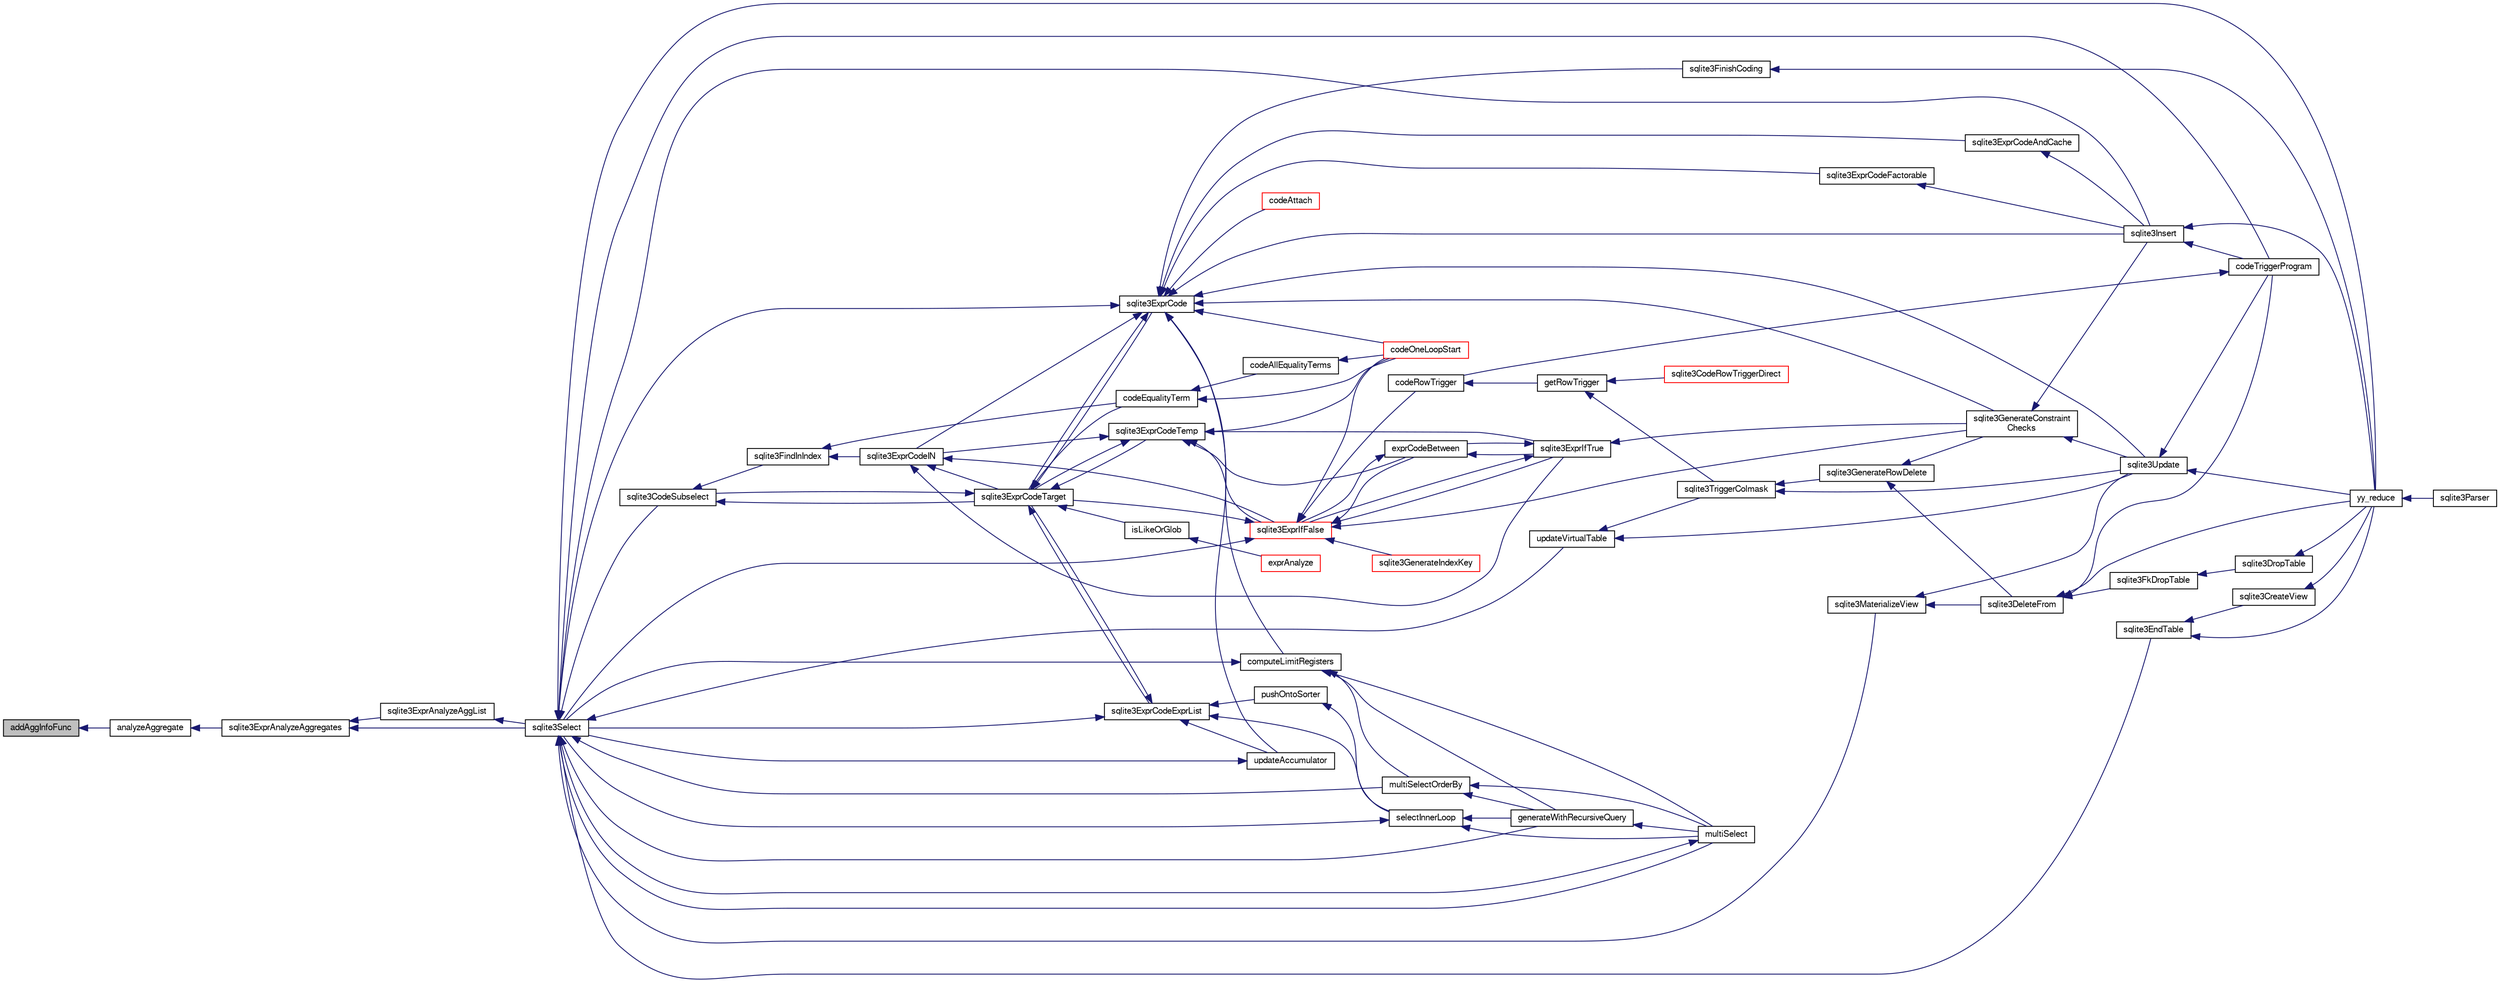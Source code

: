 digraph "addAggInfoFunc"
{
  edge [fontname="FreeSans",fontsize="10",labelfontname="FreeSans",labelfontsize="10"];
  node [fontname="FreeSans",fontsize="10",shape=record];
  rankdir="LR";
  Node2525 [label="addAggInfoFunc",height=0.2,width=0.4,color="black", fillcolor="grey75", style="filled", fontcolor="black"];
  Node2525 -> Node2526 [dir="back",color="midnightblue",fontsize="10",style="solid",fontname="FreeSans"];
  Node2526 [label="analyzeAggregate",height=0.2,width=0.4,color="black", fillcolor="white", style="filled",URL="$sqlite3_8c.html#a6b02b8b5e691498db3c59afbf9322585"];
  Node2526 -> Node2527 [dir="back",color="midnightblue",fontsize="10",style="solid",fontname="FreeSans"];
  Node2527 [label="sqlite3ExprAnalyzeAggregates",height=0.2,width=0.4,color="black", fillcolor="white", style="filled",URL="$sqlite3_8c.html#a37993a67d19990d8bb9bd8bb93d3eee6"];
  Node2527 -> Node2528 [dir="back",color="midnightblue",fontsize="10",style="solid",fontname="FreeSans"];
  Node2528 [label="sqlite3ExprAnalyzeAggList",height=0.2,width=0.4,color="black", fillcolor="white", style="filled",URL="$sqlite3_8c.html#ad2faad4ff685aea8e3fbf839b8fb95a2"];
  Node2528 -> Node2529 [dir="back",color="midnightblue",fontsize="10",style="solid",fontname="FreeSans"];
  Node2529 [label="sqlite3Select",height=0.2,width=0.4,color="black", fillcolor="white", style="filled",URL="$sqlite3_8c.html#a2465ee8c956209ba4b272477b7c21a45"];
  Node2529 -> Node2530 [dir="back",color="midnightblue",fontsize="10",style="solid",fontname="FreeSans"];
  Node2530 [label="sqlite3CodeSubselect",height=0.2,width=0.4,color="black", fillcolor="white", style="filled",URL="$sqlite3_8c.html#aa69b46d2204a1d1b110107a1be12ee0c"];
  Node2530 -> Node2531 [dir="back",color="midnightblue",fontsize="10",style="solid",fontname="FreeSans"];
  Node2531 [label="sqlite3FindInIndex",height=0.2,width=0.4,color="black", fillcolor="white", style="filled",URL="$sqlite3_8c.html#af7d8c56ab0231f44bb5f87b3fafeffb2"];
  Node2531 -> Node2532 [dir="back",color="midnightblue",fontsize="10",style="solid",fontname="FreeSans"];
  Node2532 [label="sqlite3ExprCodeIN",height=0.2,width=0.4,color="black", fillcolor="white", style="filled",URL="$sqlite3_8c.html#ad9cf4f5b5ffb90c24a4a0900c8626193"];
  Node2532 -> Node2533 [dir="back",color="midnightblue",fontsize="10",style="solid",fontname="FreeSans"];
  Node2533 [label="sqlite3ExprCodeTarget",height=0.2,width=0.4,color="black", fillcolor="white", style="filled",URL="$sqlite3_8c.html#a4f308397a0a3ed299ed31aaa1ae2a293"];
  Node2533 -> Node2530 [dir="back",color="midnightblue",fontsize="10",style="solid",fontname="FreeSans"];
  Node2533 -> Node2534 [dir="back",color="midnightblue",fontsize="10",style="solid",fontname="FreeSans"];
  Node2534 [label="sqlite3ExprCodeTemp",height=0.2,width=0.4,color="black", fillcolor="white", style="filled",URL="$sqlite3_8c.html#a3bc5c1ccb3c5851847e2aeb4a84ae1fc"];
  Node2534 -> Node2532 [dir="back",color="midnightblue",fontsize="10",style="solid",fontname="FreeSans"];
  Node2534 -> Node2533 [dir="back",color="midnightblue",fontsize="10",style="solid",fontname="FreeSans"];
  Node2534 -> Node2535 [dir="back",color="midnightblue",fontsize="10",style="solid",fontname="FreeSans"];
  Node2535 [label="exprCodeBetween",height=0.2,width=0.4,color="black", fillcolor="white", style="filled",URL="$sqlite3_8c.html#abd053493214542bca8f406f42145d173"];
  Node2535 -> Node2536 [dir="back",color="midnightblue",fontsize="10",style="solid",fontname="FreeSans"];
  Node2536 [label="sqlite3ExprIfTrue",height=0.2,width=0.4,color="black", fillcolor="white", style="filled",URL="$sqlite3_8c.html#ad93a55237c23e1b743ab1f59df1a1444"];
  Node2536 -> Node2535 [dir="back",color="midnightblue",fontsize="10",style="solid",fontname="FreeSans"];
  Node2536 -> Node2537 [dir="back",color="midnightblue",fontsize="10",style="solid",fontname="FreeSans"];
  Node2537 [label="sqlite3ExprIfFalse",height=0.2,width=0.4,color="red", fillcolor="white", style="filled",URL="$sqlite3_8c.html#af97ecccb5d56e321e118414b08f65b71"];
  Node2537 -> Node2533 [dir="back",color="midnightblue",fontsize="10",style="solid",fontname="FreeSans"];
  Node2537 -> Node2535 [dir="back",color="midnightblue",fontsize="10",style="solid",fontname="FreeSans"];
  Node2537 -> Node2536 [dir="back",color="midnightblue",fontsize="10",style="solid",fontname="FreeSans"];
  Node2537 -> Node2538 [dir="back",color="midnightblue",fontsize="10",style="solid",fontname="FreeSans"];
  Node2538 [label="sqlite3GenerateIndexKey",height=0.2,width=0.4,color="red", fillcolor="white", style="filled",URL="$sqlite3_8c.html#ab85ac93d5c5e6760f45f07897be7f272"];
  Node2537 -> Node2564 [dir="back",color="midnightblue",fontsize="10",style="solid",fontname="FreeSans"];
  Node2564 [label="sqlite3GenerateConstraint\lChecks",height=0.2,width=0.4,color="black", fillcolor="white", style="filled",URL="$sqlite3_8c.html#aef639c1e6a0c0a67ca6e7690ad931bd2"];
  Node2564 -> Node2562 [dir="back",color="midnightblue",fontsize="10",style="solid",fontname="FreeSans"];
  Node2562 [label="sqlite3Insert",height=0.2,width=0.4,color="black", fillcolor="white", style="filled",URL="$sqlite3_8c.html#a5b17c9c2000bae6bdff8e6be48d7dc2b"];
  Node2562 -> Node2555 [dir="back",color="midnightblue",fontsize="10",style="solid",fontname="FreeSans"];
  Node2555 [label="codeTriggerProgram",height=0.2,width=0.4,color="black", fillcolor="white", style="filled",URL="$sqlite3_8c.html#a120801f59d9281d201d2ff4b2606836e"];
  Node2555 -> Node2556 [dir="back",color="midnightblue",fontsize="10",style="solid",fontname="FreeSans"];
  Node2556 [label="codeRowTrigger",height=0.2,width=0.4,color="black", fillcolor="white", style="filled",URL="$sqlite3_8c.html#a463cea5aaaf388b560b206570a0022fc"];
  Node2556 -> Node2557 [dir="back",color="midnightblue",fontsize="10",style="solid",fontname="FreeSans"];
  Node2557 [label="getRowTrigger",height=0.2,width=0.4,color="black", fillcolor="white", style="filled",URL="$sqlite3_8c.html#a69626ef20b540d1a2b19cf56f3f45689"];
  Node2557 -> Node2558 [dir="back",color="midnightblue",fontsize="10",style="solid",fontname="FreeSans"];
  Node2558 [label="sqlite3CodeRowTriggerDirect",height=0.2,width=0.4,color="red", fillcolor="white", style="filled",URL="$sqlite3_8c.html#ad92829f9001bcf89a0299dad5a48acd4"];
  Node2557 -> Node2563 [dir="back",color="midnightblue",fontsize="10",style="solid",fontname="FreeSans"];
  Node2563 [label="sqlite3TriggerColmask",height=0.2,width=0.4,color="black", fillcolor="white", style="filled",URL="$sqlite3_8c.html#acace8e99e37ae5e84ea03c65e820c540"];
  Node2563 -> Node2551 [dir="back",color="midnightblue",fontsize="10",style="solid",fontname="FreeSans"];
  Node2551 [label="sqlite3GenerateRowDelete",height=0.2,width=0.4,color="black", fillcolor="white", style="filled",URL="$sqlite3_8c.html#a2c76cbf3027fc18fdbb8cb4cd96b77d9"];
  Node2551 -> Node2552 [dir="back",color="midnightblue",fontsize="10",style="solid",fontname="FreeSans"];
  Node2552 [label="sqlite3DeleteFrom",height=0.2,width=0.4,color="black", fillcolor="white", style="filled",URL="$sqlite3_8c.html#ab9b4b45349188b49eabb23f94608a091"];
  Node2552 -> Node2553 [dir="back",color="midnightblue",fontsize="10",style="solid",fontname="FreeSans"];
  Node2553 [label="sqlite3FkDropTable",height=0.2,width=0.4,color="black", fillcolor="white", style="filled",URL="$sqlite3_8c.html#a1218c6fc74e89152ceaa4760e82f5ef9"];
  Node2553 -> Node2554 [dir="back",color="midnightblue",fontsize="10",style="solid",fontname="FreeSans"];
  Node2554 [label="sqlite3DropTable",height=0.2,width=0.4,color="black", fillcolor="white", style="filled",URL="$sqlite3_8c.html#a5534f77364b5568783c0e50db3c9defb"];
  Node2554 -> Node2542 [dir="back",color="midnightblue",fontsize="10",style="solid",fontname="FreeSans"];
  Node2542 [label="yy_reduce",height=0.2,width=0.4,color="black", fillcolor="white", style="filled",URL="$sqlite3_8c.html#a7c419a9b25711c666a9a2449ef377f14"];
  Node2542 -> Node2543 [dir="back",color="midnightblue",fontsize="10",style="solid",fontname="FreeSans"];
  Node2543 [label="sqlite3Parser",height=0.2,width=0.4,color="black", fillcolor="white", style="filled",URL="$sqlite3_8c.html#a0327d71a5fabe0b6a343d78a2602e72a"];
  Node2552 -> Node2555 [dir="back",color="midnightblue",fontsize="10",style="solid",fontname="FreeSans"];
  Node2552 -> Node2542 [dir="back",color="midnightblue",fontsize="10",style="solid",fontname="FreeSans"];
  Node2551 -> Node2564 [dir="back",color="midnightblue",fontsize="10",style="solid",fontname="FreeSans"];
  Node2563 -> Node2560 [dir="back",color="midnightblue",fontsize="10",style="solid",fontname="FreeSans"];
  Node2560 [label="sqlite3Update",height=0.2,width=0.4,color="black", fillcolor="white", style="filled",URL="$sqlite3_8c.html#ac5aa67c46e8cc8174566fabe6809fafa"];
  Node2560 -> Node2555 [dir="back",color="midnightblue",fontsize="10",style="solid",fontname="FreeSans"];
  Node2560 -> Node2542 [dir="back",color="midnightblue",fontsize="10",style="solid",fontname="FreeSans"];
  Node2562 -> Node2542 [dir="back",color="midnightblue",fontsize="10",style="solid",fontname="FreeSans"];
  Node2564 -> Node2560 [dir="back",color="midnightblue",fontsize="10",style="solid",fontname="FreeSans"];
  Node2537 -> Node2529 [dir="back",color="midnightblue",fontsize="10",style="solid",fontname="FreeSans"];
  Node2537 -> Node2556 [dir="back",color="midnightblue",fontsize="10",style="solid",fontname="FreeSans"];
  Node2537 -> Node2570 [dir="back",color="midnightblue",fontsize="10",style="solid",fontname="FreeSans"];
  Node2570 [label="codeOneLoopStart",height=0.2,width=0.4,color="red", fillcolor="white", style="filled",URL="$sqlite3_8c.html#aa868875120b151c169cc79139ed6e008"];
  Node2536 -> Node2564 [dir="back",color="midnightblue",fontsize="10",style="solid",fontname="FreeSans"];
  Node2535 -> Node2537 [dir="back",color="midnightblue",fontsize="10",style="solid",fontname="FreeSans"];
  Node2534 -> Node2536 [dir="back",color="midnightblue",fontsize="10",style="solid",fontname="FreeSans"];
  Node2534 -> Node2537 [dir="back",color="midnightblue",fontsize="10",style="solid",fontname="FreeSans"];
  Node2534 -> Node2570 [dir="back",color="midnightblue",fontsize="10",style="solid",fontname="FreeSans"];
  Node2533 -> Node2571 [dir="back",color="midnightblue",fontsize="10",style="solid",fontname="FreeSans"];
  Node2571 [label="sqlite3ExprCode",height=0.2,width=0.4,color="black", fillcolor="white", style="filled",URL="$sqlite3_8c.html#a75f270fb0b111b86924cca4ea507b417"];
  Node2571 -> Node2532 [dir="back",color="midnightblue",fontsize="10",style="solid",fontname="FreeSans"];
  Node2571 -> Node2533 [dir="back",color="midnightblue",fontsize="10",style="solid",fontname="FreeSans"];
  Node2571 -> Node2572 [dir="back",color="midnightblue",fontsize="10",style="solid",fontname="FreeSans"];
  Node2572 [label="sqlite3ExprCodeFactorable",height=0.2,width=0.4,color="black", fillcolor="white", style="filled",URL="$sqlite3_8c.html#a843f7fd58eec5a683c1fd8435fcd1e84"];
  Node2572 -> Node2562 [dir="back",color="midnightblue",fontsize="10",style="solid",fontname="FreeSans"];
  Node2571 -> Node2573 [dir="back",color="midnightblue",fontsize="10",style="solid",fontname="FreeSans"];
  Node2573 [label="sqlite3ExprCodeAndCache",height=0.2,width=0.4,color="black", fillcolor="white", style="filled",URL="$sqlite3_8c.html#ae3e46527d9b7fc9cb9236d21a5e6b1d8"];
  Node2573 -> Node2562 [dir="back",color="midnightblue",fontsize="10",style="solid",fontname="FreeSans"];
  Node2571 -> Node2574 [dir="back",color="midnightblue",fontsize="10",style="solid",fontname="FreeSans"];
  Node2574 [label="codeAttach",height=0.2,width=0.4,color="red", fillcolor="white", style="filled",URL="$sqlite3_8c.html#ade4e9e30d828a19c191fdcb098676d5b"];
  Node2571 -> Node2577 [dir="back",color="midnightblue",fontsize="10",style="solid",fontname="FreeSans"];
  Node2577 [label="sqlite3FinishCoding",height=0.2,width=0.4,color="black", fillcolor="white", style="filled",URL="$sqlite3_8c.html#a651bc5b446c276c092705856d995b278"];
  Node2577 -> Node2542 [dir="back",color="midnightblue",fontsize="10",style="solid",fontname="FreeSans"];
  Node2571 -> Node2562 [dir="back",color="midnightblue",fontsize="10",style="solid",fontname="FreeSans"];
  Node2571 -> Node2564 [dir="back",color="midnightblue",fontsize="10",style="solid",fontname="FreeSans"];
  Node2571 -> Node2578 [dir="back",color="midnightblue",fontsize="10",style="solid",fontname="FreeSans"];
  Node2578 [label="computeLimitRegisters",height=0.2,width=0.4,color="black", fillcolor="white", style="filled",URL="$sqlite3_8c.html#ae9d37055e4905929b6f6cda5461e2f37"];
  Node2578 -> Node2579 [dir="back",color="midnightblue",fontsize="10",style="solid",fontname="FreeSans"];
  Node2579 [label="generateWithRecursiveQuery",height=0.2,width=0.4,color="black", fillcolor="white", style="filled",URL="$sqlite3_8c.html#ade2c3663fa9c3b9676507984b9483942"];
  Node2579 -> Node2580 [dir="back",color="midnightblue",fontsize="10",style="solid",fontname="FreeSans"];
  Node2580 [label="multiSelect",height=0.2,width=0.4,color="black", fillcolor="white", style="filled",URL="$sqlite3_8c.html#a6456c61f3d9b2389738753cedfa24fa7"];
  Node2580 -> Node2529 [dir="back",color="midnightblue",fontsize="10",style="solid",fontname="FreeSans"];
  Node2578 -> Node2580 [dir="back",color="midnightblue",fontsize="10",style="solid",fontname="FreeSans"];
  Node2578 -> Node2581 [dir="back",color="midnightblue",fontsize="10",style="solid",fontname="FreeSans"];
  Node2581 [label="multiSelectOrderBy",height=0.2,width=0.4,color="black", fillcolor="white", style="filled",URL="$sqlite3_8c.html#afcdb8488c6f4dfdadaf9f04bca35b808"];
  Node2581 -> Node2579 [dir="back",color="midnightblue",fontsize="10",style="solid",fontname="FreeSans"];
  Node2581 -> Node2580 [dir="back",color="midnightblue",fontsize="10",style="solid",fontname="FreeSans"];
  Node2578 -> Node2529 [dir="back",color="midnightblue",fontsize="10",style="solid",fontname="FreeSans"];
  Node2571 -> Node2582 [dir="back",color="midnightblue",fontsize="10",style="solid",fontname="FreeSans"];
  Node2582 [label="updateAccumulator",height=0.2,width=0.4,color="black", fillcolor="white", style="filled",URL="$sqlite3_8c.html#a1681660dd3ecd50c8727d6e56a537bd9"];
  Node2582 -> Node2529 [dir="back",color="midnightblue",fontsize="10",style="solid",fontname="FreeSans"];
  Node2571 -> Node2529 [dir="back",color="midnightblue",fontsize="10",style="solid",fontname="FreeSans"];
  Node2571 -> Node2560 [dir="back",color="midnightblue",fontsize="10",style="solid",fontname="FreeSans"];
  Node2571 -> Node2570 [dir="back",color="midnightblue",fontsize="10",style="solid",fontname="FreeSans"];
  Node2533 -> Node2583 [dir="back",color="midnightblue",fontsize="10",style="solid",fontname="FreeSans"];
  Node2583 [label="sqlite3ExprCodeExprList",height=0.2,width=0.4,color="black", fillcolor="white", style="filled",URL="$sqlite3_8c.html#a05b2b3dc3de7565de24eb3a2ff4e9566"];
  Node2583 -> Node2533 [dir="back",color="midnightblue",fontsize="10",style="solid",fontname="FreeSans"];
  Node2583 -> Node2584 [dir="back",color="midnightblue",fontsize="10",style="solid",fontname="FreeSans"];
  Node2584 [label="pushOntoSorter",height=0.2,width=0.4,color="black", fillcolor="white", style="filled",URL="$sqlite3_8c.html#a4555397beb584a386e7739cf022a6651"];
  Node2584 -> Node2585 [dir="back",color="midnightblue",fontsize="10",style="solid",fontname="FreeSans"];
  Node2585 [label="selectInnerLoop",height=0.2,width=0.4,color="black", fillcolor="white", style="filled",URL="$sqlite3_8c.html#ababe0933661ebe67eb0e6074bb1fd411"];
  Node2585 -> Node2579 [dir="back",color="midnightblue",fontsize="10",style="solid",fontname="FreeSans"];
  Node2585 -> Node2580 [dir="back",color="midnightblue",fontsize="10",style="solid",fontname="FreeSans"];
  Node2585 -> Node2529 [dir="back",color="midnightblue",fontsize="10",style="solid",fontname="FreeSans"];
  Node2583 -> Node2585 [dir="back",color="midnightblue",fontsize="10",style="solid",fontname="FreeSans"];
  Node2583 -> Node2582 [dir="back",color="midnightblue",fontsize="10",style="solid",fontname="FreeSans"];
  Node2583 -> Node2529 [dir="back",color="midnightblue",fontsize="10",style="solid",fontname="FreeSans"];
  Node2533 -> Node2586 [dir="back",color="midnightblue",fontsize="10",style="solid",fontname="FreeSans"];
  Node2586 [label="isLikeOrGlob",height=0.2,width=0.4,color="black", fillcolor="white", style="filled",URL="$sqlite3_8c.html#a6c38e495198bf8976f68d1a6ebd74a50"];
  Node2586 -> Node2587 [dir="back",color="midnightblue",fontsize="10",style="solid",fontname="FreeSans"];
  Node2587 [label="exprAnalyze",height=0.2,width=0.4,color="red", fillcolor="white", style="filled",URL="$sqlite3_8c.html#acb10e48c9a4184a4edd9bfd5b14ad0b7"];
  Node2533 -> Node2595 [dir="back",color="midnightblue",fontsize="10",style="solid",fontname="FreeSans"];
  Node2595 [label="codeEqualityTerm",height=0.2,width=0.4,color="black", fillcolor="white", style="filled",URL="$sqlite3_8c.html#ad88a57073f031452c9843e97f15acc47"];
  Node2595 -> Node2596 [dir="back",color="midnightblue",fontsize="10",style="solid",fontname="FreeSans"];
  Node2596 [label="codeAllEqualityTerms",height=0.2,width=0.4,color="black", fillcolor="white", style="filled",URL="$sqlite3_8c.html#a3095598b812500a4efe41bf17cd49381"];
  Node2596 -> Node2570 [dir="back",color="midnightblue",fontsize="10",style="solid",fontname="FreeSans"];
  Node2595 -> Node2570 [dir="back",color="midnightblue",fontsize="10",style="solid",fontname="FreeSans"];
  Node2532 -> Node2536 [dir="back",color="midnightblue",fontsize="10",style="solid",fontname="FreeSans"];
  Node2532 -> Node2537 [dir="back",color="midnightblue",fontsize="10",style="solid",fontname="FreeSans"];
  Node2531 -> Node2595 [dir="back",color="midnightblue",fontsize="10",style="solid",fontname="FreeSans"];
  Node2530 -> Node2533 [dir="back",color="midnightblue",fontsize="10",style="solid",fontname="FreeSans"];
  Node2529 -> Node2545 [dir="back",color="midnightblue",fontsize="10",style="solid",fontname="FreeSans"];
  Node2545 [label="sqlite3EndTable",height=0.2,width=0.4,color="black", fillcolor="white", style="filled",URL="$sqlite3_8c.html#a7b5f2c66c0f0b6f819d970ca389768b0"];
  Node2545 -> Node2546 [dir="back",color="midnightblue",fontsize="10",style="solid",fontname="FreeSans"];
  Node2546 [label="sqlite3CreateView",height=0.2,width=0.4,color="black", fillcolor="white", style="filled",URL="$sqlite3_8c.html#a9d85cb00ff71dee5cd9a019503a6982e"];
  Node2546 -> Node2542 [dir="back",color="midnightblue",fontsize="10",style="solid",fontname="FreeSans"];
  Node2545 -> Node2542 [dir="back",color="midnightblue",fontsize="10",style="solid",fontname="FreeSans"];
  Node2529 -> Node2597 [dir="back",color="midnightblue",fontsize="10",style="solid",fontname="FreeSans"];
  Node2597 [label="sqlite3MaterializeView",height=0.2,width=0.4,color="black", fillcolor="white", style="filled",URL="$sqlite3_8c.html#a4557984b0b75f998fb0c3f231c9b1def"];
  Node2597 -> Node2552 [dir="back",color="midnightblue",fontsize="10",style="solid",fontname="FreeSans"];
  Node2597 -> Node2560 [dir="back",color="midnightblue",fontsize="10",style="solid",fontname="FreeSans"];
  Node2529 -> Node2562 [dir="back",color="midnightblue",fontsize="10",style="solid",fontname="FreeSans"];
  Node2529 -> Node2579 [dir="back",color="midnightblue",fontsize="10",style="solid",fontname="FreeSans"];
  Node2529 -> Node2580 [dir="back",color="midnightblue",fontsize="10",style="solid",fontname="FreeSans"];
  Node2529 -> Node2581 [dir="back",color="midnightblue",fontsize="10",style="solid",fontname="FreeSans"];
  Node2529 -> Node2555 [dir="back",color="midnightblue",fontsize="10",style="solid",fontname="FreeSans"];
  Node2529 -> Node2598 [dir="back",color="midnightblue",fontsize="10",style="solid",fontname="FreeSans"];
  Node2598 [label="updateVirtualTable",height=0.2,width=0.4,color="black", fillcolor="white", style="filled",URL="$sqlite3_8c.html#a740220531db9293c39a2cdd7da3f74e1"];
  Node2598 -> Node2563 [dir="back",color="midnightblue",fontsize="10",style="solid",fontname="FreeSans"];
  Node2598 -> Node2560 [dir="back",color="midnightblue",fontsize="10",style="solid",fontname="FreeSans"];
  Node2529 -> Node2542 [dir="back",color="midnightblue",fontsize="10",style="solid",fontname="FreeSans"];
  Node2527 -> Node2529 [dir="back",color="midnightblue",fontsize="10",style="solid",fontname="FreeSans"];
}
